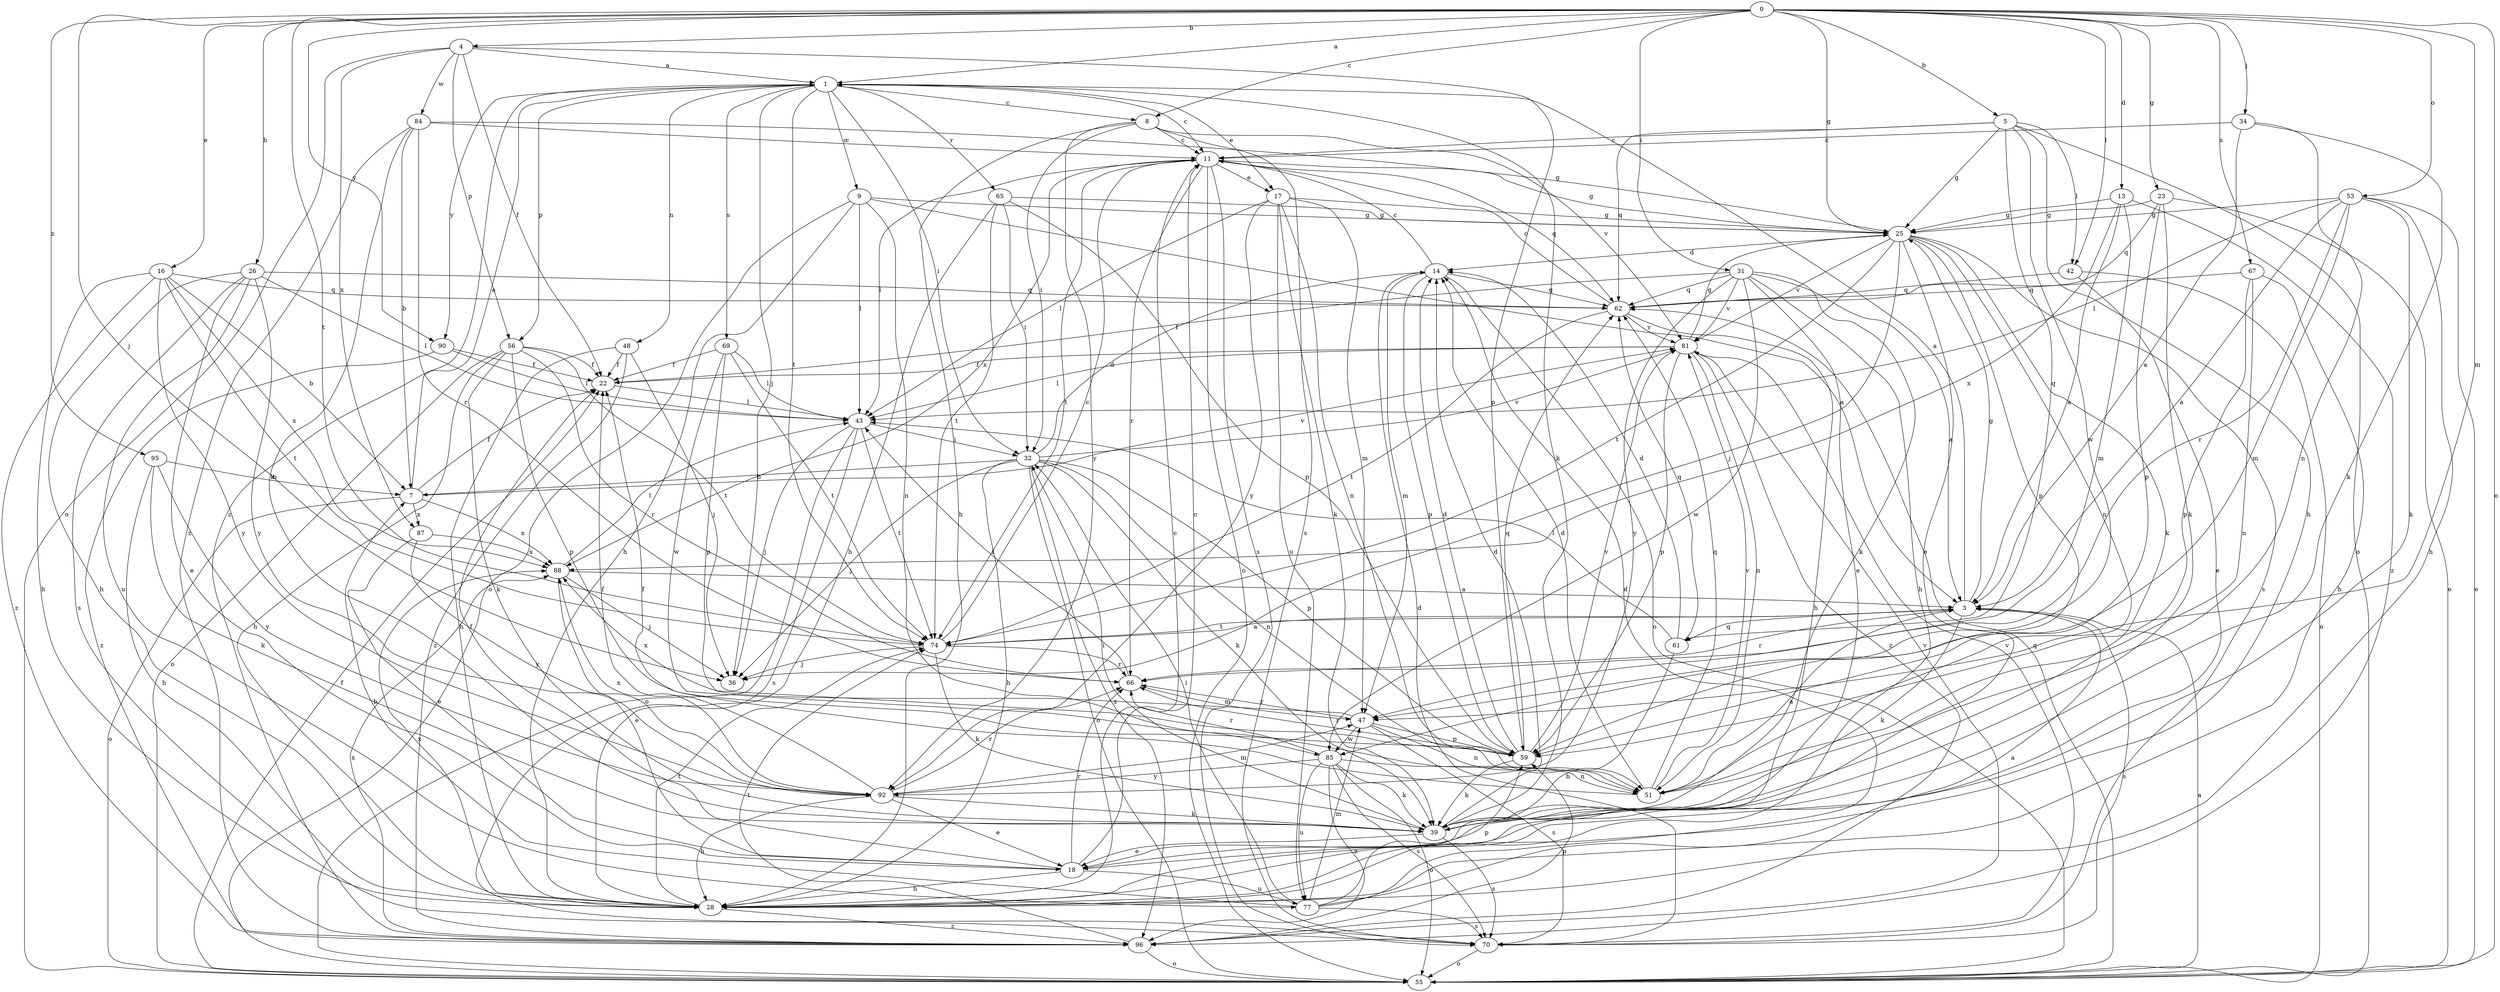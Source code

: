 strict digraph  {
0;
1;
3;
4;
5;
7;
8;
9;
11;
13;
14;
16;
17;
18;
22;
23;
25;
26;
28;
31;
32;
34;
36;
39;
42;
43;
47;
48;
51;
53;
55;
56;
59;
61;
62;
65;
66;
67;
69;
70;
74;
77;
81;
84;
85;
87;
88;
90;
92;
95;
96;
0 -> 1  [label=a];
0 -> 4  [label=b];
0 -> 5  [label=b];
0 -> 8  [label=c];
0 -> 13  [label=d];
0 -> 16  [label=e];
0 -> 23  [label=g];
0 -> 25  [label=g];
0 -> 26  [label=h];
0 -> 31  [label=i];
0 -> 34  [label=j];
0 -> 36  [label=j];
0 -> 42  [label=l];
0 -> 47  [label=m];
0 -> 53  [label=o];
0 -> 55  [label=o];
0 -> 67  [label=s];
0 -> 74  [label=t];
0 -> 90  [label=y];
0 -> 95  [label=z];
1 -> 8  [label=c];
1 -> 9  [label=c];
1 -> 11  [label=c];
1 -> 17  [label=e];
1 -> 32  [label=i];
1 -> 36  [label=j];
1 -> 39  [label=k];
1 -> 48  [label=n];
1 -> 56  [label=p];
1 -> 65  [label=r];
1 -> 69  [label=s];
1 -> 74  [label=t];
1 -> 90  [label=y];
1 -> 96  [label=z];
3 -> 1  [label=a];
3 -> 25  [label=g];
3 -> 39  [label=k];
3 -> 61  [label=q];
3 -> 66  [label=r];
3 -> 70  [label=s];
3 -> 74  [label=t];
4 -> 1  [label=a];
4 -> 22  [label=f];
4 -> 55  [label=o];
4 -> 56  [label=p];
4 -> 59  [label=p];
4 -> 84  [label=w];
4 -> 87  [label=x];
5 -> 11  [label=c];
5 -> 25  [label=g];
5 -> 28  [label=h];
5 -> 42  [label=l];
5 -> 55  [label=o];
5 -> 61  [label=q];
5 -> 62  [label=q];
5 -> 85  [label=w];
7 -> 1  [label=a];
7 -> 22  [label=f];
7 -> 55  [label=o];
7 -> 81  [label=v];
7 -> 87  [label=x];
7 -> 88  [label=x];
8 -> 11  [label=c];
8 -> 28  [label=h];
8 -> 32  [label=i];
8 -> 70  [label=s];
8 -> 81  [label=v];
8 -> 92  [label=y];
9 -> 3  [label=a];
9 -> 25  [label=g];
9 -> 28  [label=h];
9 -> 43  [label=l];
9 -> 51  [label=n];
9 -> 55  [label=o];
11 -> 17  [label=e];
11 -> 25  [label=g];
11 -> 43  [label=l];
11 -> 55  [label=o];
11 -> 62  [label=q];
11 -> 66  [label=r];
11 -> 70  [label=s];
11 -> 74  [label=t];
11 -> 88  [label=x];
13 -> 3  [label=a];
13 -> 25  [label=g];
13 -> 47  [label=m];
13 -> 88  [label=x];
13 -> 96  [label=z];
14 -> 11  [label=c];
14 -> 47  [label=m];
14 -> 55  [label=o];
14 -> 59  [label=p];
14 -> 62  [label=q];
16 -> 7  [label=b];
16 -> 28  [label=h];
16 -> 62  [label=q];
16 -> 74  [label=t];
16 -> 88  [label=x];
16 -> 92  [label=y];
16 -> 96  [label=z];
17 -> 25  [label=g];
17 -> 39  [label=k];
17 -> 43  [label=l];
17 -> 47  [label=m];
17 -> 51  [label=n];
17 -> 77  [label=u];
17 -> 92  [label=y];
18 -> 11  [label=c];
18 -> 22  [label=f];
18 -> 28  [label=h];
18 -> 66  [label=r];
18 -> 77  [label=u];
22 -> 43  [label=l];
23 -> 25  [label=g];
23 -> 39  [label=k];
23 -> 55  [label=o];
23 -> 59  [label=p];
23 -> 62  [label=q];
25 -> 14  [label=d];
25 -> 18  [label=e];
25 -> 36  [label=j];
25 -> 39  [label=k];
25 -> 51  [label=n];
25 -> 59  [label=p];
25 -> 70  [label=s];
25 -> 74  [label=t];
25 -> 81  [label=v];
26 -> 18  [label=e];
26 -> 28  [label=h];
26 -> 43  [label=l];
26 -> 62  [label=q];
26 -> 70  [label=s];
26 -> 77  [label=u];
26 -> 92  [label=y];
28 -> 11  [label=c];
28 -> 74  [label=t];
28 -> 88  [label=x];
28 -> 96  [label=z];
31 -> 3  [label=a];
31 -> 18  [label=e];
31 -> 22  [label=f];
31 -> 28  [label=h];
31 -> 39  [label=k];
31 -> 62  [label=q];
31 -> 81  [label=v];
31 -> 85  [label=w];
31 -> 92  [label=y];
32 -> 7  [label=b];
32 -> 14  [label=d];
32 -> 28  [label=h];
32 -> 36  [label=j];
32 -> 39  [label=k];
32 -> 51  [label=n];
32 -> 55  [label=o];
32 -> 59  [label=p];
32 -> 81  [label=v];
32 -> 96  [label=z];
34 -> 3  [label=a];
34 -> 11  [label=c];
34 -> 39  [label=k];
34 -> 51  [label=n];
39 -> 14  [label=d];
39 -> 18  [label=e];
39 -> 32  [label=i];
39 -> 70  [label=s];
42 -> 18  [label=e];
42 -> 55  [label=o];
42 -> 62  [label=q];
43 -> 32  [label=i];
43 -> 36  [label=j];
43 -> 55  [label=o];
43 -> 70  [label=s];
43 -> 74  [label=t];
47 -> 51  [label=n];
47 -> 59  [label=p];
47 -> 66  [label=r];
47 -> 70  [label=s];
47 -> 85  [label=w];
47 -> 88  [label=x];
48 -> 22  [label=f];
48 -> 28  [label=h];
48 -> 36  [label=j];
48 -> 96  [label=z];
51 -> 3  [label=a];
51 -> 14  [label=d];
51 -> 22  [label=f];
51 -> 62  [label=q];
51 -> 81  [label=v];
53 -> 3  [label=a];
53 -> 25  [label=g];
53 -> 28  [label=h];
53 -> 39  [label=k];
53 -> 43  [label=l];
53 -> 47  [label=m];
53 -> 55  [label=o];
53 -> 66  [label=r];
55 -> 3  [label=a];
55 -> 22  [label=f];
55 -> 62  [label=q];
56 -> 22  [label=f];
56 -> 28  [label=h];
56 -> 39  [label=k];
56 -> 55  [label=o];
56 -> 59  [label=p];
56 -> 66  [label=r];
56 -> 74  [label=t];
59 -> 14  [label=d];
59 -> 39  [label=k];
59 -> 62  [label=q];
59 -> 66  [label=r];
59 -> 81  [label=v];
61 -> 14  [label=d];
61 -> 28  [label=h];
61 -> 43  [label=l];
61 -> 62  [label=q];
62 -> 11  [label=c];
62 -> 28  [label=h];
62 -> 74  [label=t];
62 -> 81  [label=v];
65 -> 25  [label=g];
65 -> 28  [label=h];
65 -> 32  [label=i];
65 -> 59  [label=p];
65 -> 74  [label=t];
66 -> 43  [label=l];
66 -> 47  [label=m];
67 -> 28  [label=h];
67 -> 51  [label=n];
67 -> 59  [label=p];
67 -> 62  [label=q];
69 -> 22  [label=f];
69 -> 43  [label=l];
69 -> 59  [label=p];
69 -> 74  [label=t];
69 -> 85  [label=w];
70 -> 14  [label=d];
70 -> 55  [label=o];
70 -> 81  [label=v];
74 -> 3  [label=a];
74 -> 11  [label=c];
74 -> 36  [label=j];
74 -> 39  [label=k];
74 -> 66  [label=r];
77 -> 3  [label=a];
77 -> 7  [label=b];
77 -> 14  [label=d];
77 -> 32  [label=i];
77 -> 47  [label=m];
77 -> 59  [label=p];
77 -> 70  [label=s];
81 -> 22  [label=f];
81 -> 25  [label=g];
81 -> 43  [label=l];
81 -> 51  [label=n];
81 -> 59  [label=p];
81 -> 96  [label=z];
84 -> 7  [label=b];
84 -> 11  [label=c];
84 -> 25  [label=g];
84 -> 39  [label=k];
84 -> 66  [label=r];
84 -> 96  [label=z];
85 -> 39  [label=k];
85 -> 51  [label=n];
85 -> 55  [label=o];
85 -> 66  [label=r];
85 -> 70  [label=s];
85 -> 77  [label=u];
85 -> 92  [label=y];
85 -> 96  [label=z];
87 -> 18  [label=e];
87 -> 88  [label=x];
87 -> 92  [label=y];
88 -> 3  [label=a];
88 -> 18  [label=e];
88 -> 36  [label=j];
88 -> 43  [label=l];
90 -> 22  [label=f];
90 -> 43  [label=l];
90 -> 96  [label=z];
92 -> 18  [label=e];
92 -> 22  [label=f];
92 -> 28  [label=h];
92 -> 39  [label=k];
92 -> 47  [label=m];
92 -> 66  [label=r];
92 -> 88  [label=x];
95 -> 7  [label=b];
95 -> 28  [label=h];
95 -> 39  [label=k];
95 -> 92  [label=y];
96 -> 55  [label=o];
96 -> 59  [label=p];
96 -> 74  [label=t];
96 -> 81  [label=v];
96 -> 88  [label=x];
}

